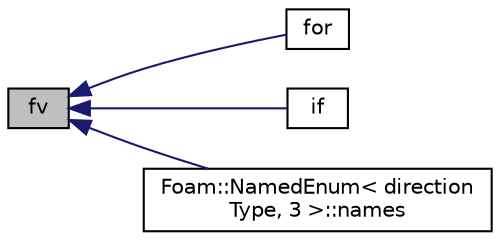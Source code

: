 digraph "fv"
{
  bgcolor="transparent";
  edge [fontname="Helvetica",fontsize="10",labelfontname="Helvetica",labelfontsize="10"];
  node [fontname="Helvetica",fontsize="10",shape=record];
  rankdir="LR";
  Node66 [label="fv",height=0.2,width=0.4,color="black", fillcolor="grey75", style="filled", fontcolor="black"];
  Node66 -> Node67 [dir="back",color="midnightblue",fontsize="10",style="solid",fontname="Helvetica"];
  Node67 [label="for",height=0.2,width=0.4,color="black",URL="$a18335.html#ad479eb5a9201d048935c6e155ab02e8a"];
  Node66 -> Node68 [dir="back",color="midnightblue",fontsize="10",style="solid",fontname="Helvetica"];
  Node68 [label="if",height=0.2,width=0.4,color="black",URL="$a18329.html#a1fdc22027e8cb09a40a298042a8c9b5b"];
  Node66 -> Node69 [dir="back",color="midnightblue",fontsize="10",style="solid",fontname="Helvetica"];
  Node69 [label="Foam::NamedEnum\< direction\lType, 3 \>::names",height=0.2,width=0.4,color="black",URL="$a27113.html#a7350da3a0edd92cd11e6c479c9967dc8"];
}
